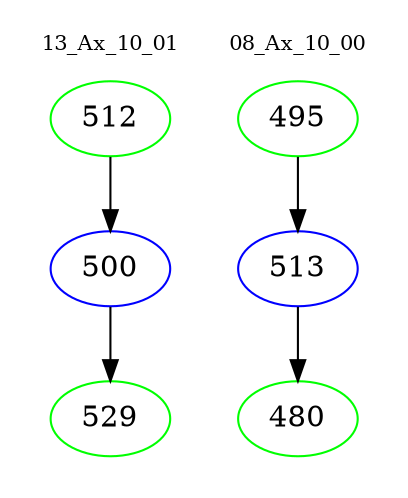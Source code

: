 digraph{
subgraph cluster_0 {
color = white
label = "13_Ax_10_01";
fontsize=10;
T0_512 [label="512", color="green"]
T0_512 -> T0_500 [color="black"]
T0_500 [label="500", color="blue"]
T0_500 -> T0_529 [color="black"]
T0_529 [label="529", color="green"]
}
subgraph cluster_1 {
color = white
label = "08_Ax_10_00";
fontsize=10;
T1_495 [label="495", color="green"]
T1_495 -> T1_513 [color="black"]
T1_513 [label="513", color="blue"]
T1_513 -> T1_480 [color="black"]
T1_480 [label="480", color="green"]
}
}
